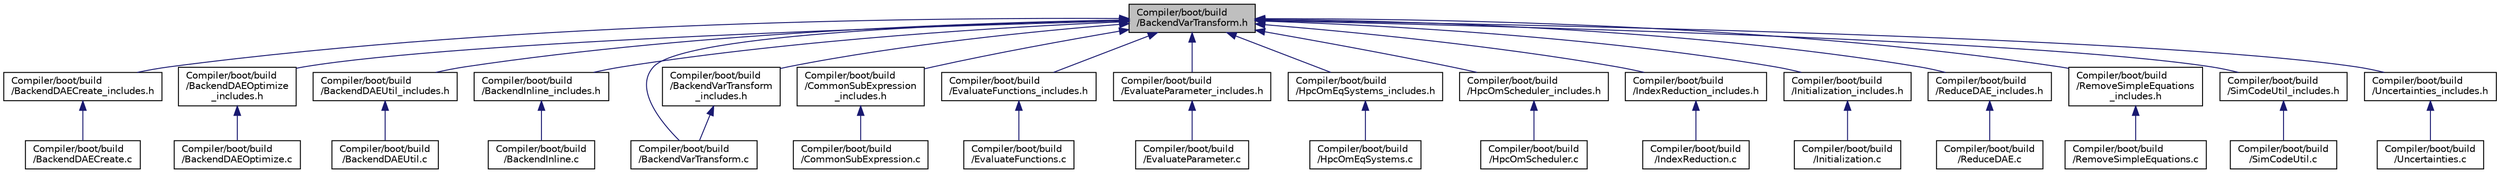 digraph "Compiler/boot/build/BackendVarTransform.h"
{
  edge [fontname="Helvetica",fontsize="10",labelfontname="Helvetica",labelfontsize="10"];
  node [fontname="Helvetica",fontsize="10",shape=record];
  Node6 [label="Compiler/boot/build\l/BackendVarTransform.h",height=0.2,width=0.4,color="black", fillcolor="grey75", style="filled", fontcolor="black"];
  Node6 -> Node7 [dir="back",color="midnightblue",fontsize="10",style="solid",fontname="Helvetica"];
  Node7 [label="Compiler/boot/build\l/BackendDAECreate_includes.h",height=0.2,width=0.4,color="black", fillcolor="white", style="filled",URL="$df/ddd/_backend_d_a_e_create__includes_8h.html"];
  Node7 -> Node8 [dir="back",color="midnightblue",fontsize="10",style="solid",fontname="Helvetica"];
  Node8 [label="Compiler/boot/build\l/BackendDAECreate.c",height=0.2,width=0.4,color="black", fillcolor="white", style="filled",URL="$d7/d3b/_backend_d_a_e_create_8c.html"];
  Node6 -> Node9 [dir="back",color="midnightblue",fontsize="10",style="solid",fontname="Helvetica"];
  Node9 [label="Compiler/boot/build\l/BackendDAEOptimize\l_includes.h",height=0.2,width=0.4,color="black", fillcolor="white", style="filled",URL="$de/df7/_backend_d_a_e_optimize__includes_8h.html"];
  Node9 -> Node10 [dir="back",color="midnightblue",fontsize="10",style="solid",fontname="Helvetica"];
  Node10 [label="Compiler/boot/build\l/BackendDAEOptimize.c",height=0.2,width=0.4,color="black", fillcolor="white", style="filled",URL="$de/d7d/_backend_d_a_e_optimize_8c.html"];
  Node6 -> Node11 [dir="back",color="midnightblue",fontsize="10",style="solid",fontname="Helvetica"];
  Node11 [label="Compiler/boot/build\l/BackendDAEUtil_includes.h",height=0.2,width=0.4,color="black", fillcolor="white", style="filled",URL="$d1/d86/_backend_d_a_e_util__includes_8h.html"];
  Node11 -> Node12 [dir="back",color="midnightblue",fontsize="10",style="solid",fontname="Helvetica"];
  Node12 [label="Compiler/boot/build\l/BackendDAEUtil.c",height=0.2,width=0.4,color="black", fillcolor="white", style="filled",URL="$d4/dac/_backend_d_a_e_util_8c.html"];
  Node6 -> Node13 [dir="back",color="midnightblue",fontsize="10",style="solid",fontname="Helvetica"];
  Node13 [label="Compiler/boot/build\l/BackendInline_includes.h",height=0.2,width=0.4,color="black", fillcolor="white", style="filled",URL="$d8/d70/_backend_inline__includes_8h.html"];
  Node13 -> Node14 [dir="back",color="midnightblue",fontsize="10",style="solid",fontname="Helvetica"];
  Node14 [label="Compiler/boot/build\l/BackendInline.c",height=0.2,width=0.4,color="black", fillcolor="white", style="filled",URL="$d0/d9b/_backend_inline_8c.html"];
  Node6 -> Node15 [dir="back",color="midnightblue",fontsize="10",style="solid",fontname="Helvetica"];
  Node15 [label="Compiler/boot/build\l/BackendVarTransform.c",height=0.2,width=0.4,color="black", fillcolor="white", style="filled",URL="$db/dee/_backend_var_transform_8c.html"];
  Node6 -> Node16 [dir="back",color="midnightblue",fontsize="10",style="solid",fontname="Helvetica"];
  Node16 [label="Compiler/boot/build\l/BackendVarTransform\l_includes.h",height=0.2,width=0.4,color="black", fillcolor="white", style="filled",URL="$d3/dab/_backend_var_transform__includes_8h.html"];
  Node16 -> Node15 [dir="back",color="midnightblue",fontsize="10",style="solid",fontname="Helvetica"];
  Node6 -> Node17 [dir="back",color="midnightblue",fontsize="10",style="solid",fontname="Helvetica"];
  Node17 [label="Compiler/boot/build\l/CommonSubExpression\l_includes.h",height=0.2,width=0.4,color="black", fillcolor="white", style="filled",URL="$db/d39/_common_sub_expression__includes_8h.html"];
  Node17 -> Node18 [dir="back",color="midnightblue",fontsize="10",style="solid",fontname="Helvetica"];
  Node18 [label="Compiler/boot/build\l/CommonSubExpression.c",height=0.2,width=0.4,color="black", fillcolor="white", style="filled",URL="$df/d4e/_common_sub_expression_8c.html"];
  Node6 -> Node19 [dir="back",color="midnightblue",fontsize="10",style="solid",fontname="Helvetica"];
  Node19 [label="Compiler/boot/build\l/EvaluateFunctions_includes.h",height=0.2,width=0.4,color="black", fillcolor="white", style="filled",URL="$d7/d25/_evaluate_functions__includes_8h.html"];
  Node19 -> Node20 [dir="back",color="midnightblue",fontsize="10",style="solid",fontname="Helvetica"];
  Node20 [label="Compiler/boot/build\l/EvaluateFunctions.c",height=0.2,width=0.4,color="black", fillcolor="white", style="filled",URL="$d3/d4a/_evaluate_functions_8c.html"];
  Node6 -> Node21 [dir="back",color="midnightblue",fontsize="10",style="solid",fontname="Helvetica"];
  Node21 [label="Compiler/boot/build\l/EvaluateParameter_includes.h",height=0.2,width=0.4,color="black", fillcolor="white", style="filled",URL="$df/dde/_evaluate_parameter__includes_8h.html"];
  Node21 -> Node22 [dir="back",color="midnightblue",fontsize="10",style="solid",fontname="Helvetica"];
  Node22 [label="Compiler/boot/build\l/EvaluateParameter.c",height=0.2,width=0.4,color="black", fillcolor="white", style="filled",URL="$d1/d5c/_evaluate_parameter_8c.html"];
  Node6 -> Node23 [dir="back",color="midnightblue",fontsize="10",style="solid",fontname="Helvetica"];
  Node23 [label="Compiler/boot/build\l/HpcOmEqSystems_includes.h",height=0.2,width=0.4,color="black", fillcolor="white", style="filled",URL="$d7/d10/_hpc_om_eq_systems__includes_8h.html"];
  Node23 -> Node24 [dir="back",color="midnightblue",fontsize="10",style="solid",fontname="Helvetica"];
  Node24 [label="Compiler/boot/build\l/HpcOmEqSystems.c",height=0.2,width=0.4,color="black", fillcolor="white", style="filled",URL="$d2/d0b/_hpc_om_eq_systems_8c.html"];
  Node6 -> Node25 [dir="back",color="midnightblue",fontsize="10",style="solid",fontname="Helvetica"];
  Node25 [label="Compiler/boot/build\l/HpcOmScheduler_includes.h",height=0.2,width=0.4,color="black", fillcolor="white", style="filled",URL="$d7/d2a/_hpc_om_scheduler__includes_8h.html"];
  Node25 -> Node26 [dir="back",color="midnightblue",fontsize="10",style="solid",fontname="Helvetica"];
  Node26 [label="Compiler/boot/build\l/HpcOmScheduler.c",height=0.2,width=0.4,color="black", fillcolor="white", style="filled",URL="$d8/dd0/_hpc_om_scheduler_8c.html"];
  Node6 -> Node27 [dir="back",color="midnightblue",fontsize="10",style="solid",fontname="Helvetica"];
  Node27 [label="Compiler/boot/build\l/IndexReduction_includes.h",height=0.2,width=0.4,color="black", fillcolor="white", style="filled",URL="$dc/d60/_index_reduction__includes_8h.html"];
  Node27 -> Node28 [dir="back",color="midnightblue",fontsize="10",style="solid",fontname="Helvetica"];
  Node28 [label="Compiler/boot/build\l/IndexReduction.c",height=0.2,width=0.4,color="black", fillcolor="white", style="filled",URL="$d5/db8/_index_reduction_8c.html"];
  Node6 -> Node29 [dir="back",color="midnightblue",fontsize="10",style="solid",fontname="Helvetica"];
  Node29 [label="Compiler/boot/build\l/Initialization_includes.h",height=0.2,width=0.4,color="black", fillcolor="white", style="filled",URL="$d4/db1/_initialization__includes_8h.html"];
  Node29 -> Node30 [dir="back",color="midnightblue",fontsize="10",style="solid",fontname="Helvetica"];
  Node30 [label="Compiler/boot/build\l/Initialization.c",height=0.2,width=0.4,color="black", fillcolor="white", style="filled",URL="$d2/dfb/_compiler_2boot_2build_2initialization_8c.html"];
  Node6 -> Node31 [dir="back",color="midnightblue",fontsize="10",style="solid",fontname="Helvetica"];
  Node31 [label="Compiler/boot/build\l/ReduceDAE_includes.h",height=0.2,width=0.4,color="black", fillcolor="white", style="filled",URL="$d3/d9a/_reduce_d_a_e__includes_8h.html"];
  Node31 -> Node32 [dir="back",color="midnightblue",fontsize="10",style="solid",fontname="Helvetica"];
  Node32 [label="Compiler/boot/build\l/ReduceDAE.c",height=0.2,width=0.4,color="black", fillcolor="white", style="filled",URL="$d3/d1b/_reduce_d_a_e_8c.html"];
  Node6 -> Node33 [dir="back",color="midnightblue",fontsize="10",style="solid",fontname="Helvetica"];
  Node33 [label="Compiler/boot/build\l/RemoveSimpleEquations\l_includes.h",height=0.2,width=0.4,color="black", fillcolor="white", style="filled",URL="$db/d8c/_remove_simple_equations__includes_8h.html"];
  Node33 -> Node34 [dir="back",color="midnightblue",fontsize="10",style="solid",fontname="Helvetica"];
  Node34 [label="Compiler/boot/build\l/RemoveSimpleEquations.c",height=0.2,width=0.4,color="black", fillcolor="white", style="filled",URL="$d4/dd2/_remove_simple_equations_8c.html"];
  Node6 -> Node35 [dir="back",color="midnightblue",fontsize="10",style="solid",fontname="Helvetica"];
  Node35 [label="Compiler/boot/build\l/SimCodeUtil_includes.h",height=0.2,width=0.4,color="black", fillcolor="white", style="filled",URL="$d2/df6/_sim_code_util__includes_8h.html"];
  Node35 -> Node36 [dir="back",color="midnightblue",fontsize="10",style="solid",fontname="Helvetica"];
  Node36 [label="Compiler/boot/build\l/SimCodeUtil.c",height=0.2,width=0.4,color="black", fillcolor="white", style="filled",URL="$db/d13/_sim_code_util_8c.html"];
  Node6 -> Node37 [dir="back",color="midnightblue",fontsize="10",style="solid",fontname="Helvetica"];
  Node37 [label="Compiler/boot/build\l/Uncertainties_includes.h",height=0.2,width=0.4,color="black", fillcolor="white", style="filled",URL="$d9/d35/_uncertainties__includes_8h.html"];
  Node37 -> Node38 [dir="back",color="midnightblue",fontsize="10",style="solid",fontname="Helvetica"];
  Node38 [label="Compiler/boot/build\l/Uncertainties.c",height=0.2,width=0.4,color="black", fillcolor="white", style="filled",URL="$d6/dd2/_uncertainties_8c.html"];
}
